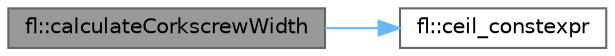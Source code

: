 digraph "fl::calculateCorkscrewWidth"
{
 // INTERACTIVE_SVG=YES
 // LATEX_PDF_SIZE
  bgcolor="transparent";
  edge [fontname=Helvetica,fontsize=10,labelfontname=Helvetica,labelfontsize=10];
  node [fontname=Helvetica,fontsize=10,shape=box,height=0.2,width=0.4];
  rankdir="LR";
  Node1 [id="Node000001",label="fl::calculateCorkscrewWidth",height=0.2,width=0.4,color="gray40", fillcolor="grey60", style="filled", fontcolor="black",tooltip=" "];
  Node1 -> Node2 [id="edge1_Node000001_Node000002",color="steelblue1",style="solid",tooltip=" "];
  Node2 [id="Node000002",label="fl::ceil_constexpr",height=0.2,width=0.4,color="grey40", fillcolor="white", style="filled",URL="$d4/d36/namespacefl_a5eb544cd8a57265e67ffdd507ebc8d44.html#a5eb544cd8a57265e67ffdd507ebc8d44",tooltip=" "];
}
